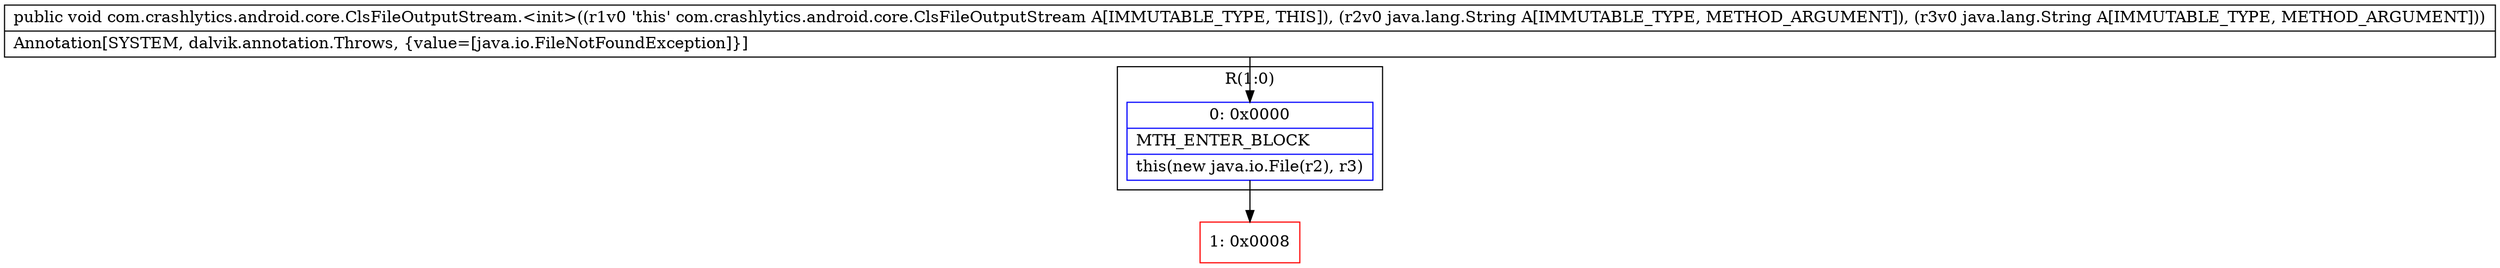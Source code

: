 digraph "CFG forcom.crashlytics.android.core.ClsFileOutputStream.\<init\>(Ljava\/lang\/String;Ljava\/lang\/String;)V" {
subgraph cluster_Region_1955289672 {
label = "R(1:0)";
node [shape=record,color=blue];
Node_0 [shape=record,label="{0\:\ 0x0000|MTH_ENTER_BLOCK\l|this(new java.io.File(r2), r3)\l}"];
}
Node_1 [shape=record,color=red,label="{1\:\ 0x0008}"];
MethodNode[shape=record,label="{public void com.crashlytics.android.core.ClsFileOutputStream.\<init\>((r1v0 'this' com.crashlytics.android.core.ClsFileOutputStream A[IMMUTABLE_TYPE, THIS]), (r2v0 java.lang.String A[IMMUTABLE_TYPE, METHOD_ARGUMENT]), (r3v0 java.lang.String A[IMMUTABLE_TYPE, METHOD_ARGUMENT]))  | Annotation[SYSTEM, dalvik.annotation.Throws, \{value=[java.io.FileNotFoundException]\}]\l}"];
MethodNode -> Node_0;
Node_0 -> Node_1;
}

